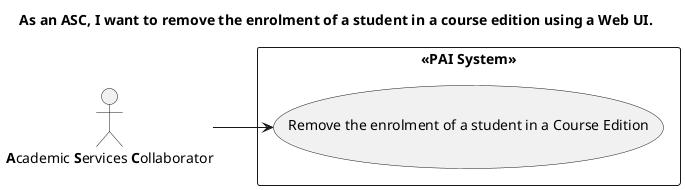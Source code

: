 @startuml

left to right direction

title  As an ASC, I want to remove the enrolment of a student in a course edition using a Web UI.

actor ASC as "**A**cademic **S**ervices **C**ollaborator"

rectangle "<<PAI System>>" {
    usecase "Remove the enrolment of a student in a Course Edition" as usecase
}

ASC --> usecase

@enduml